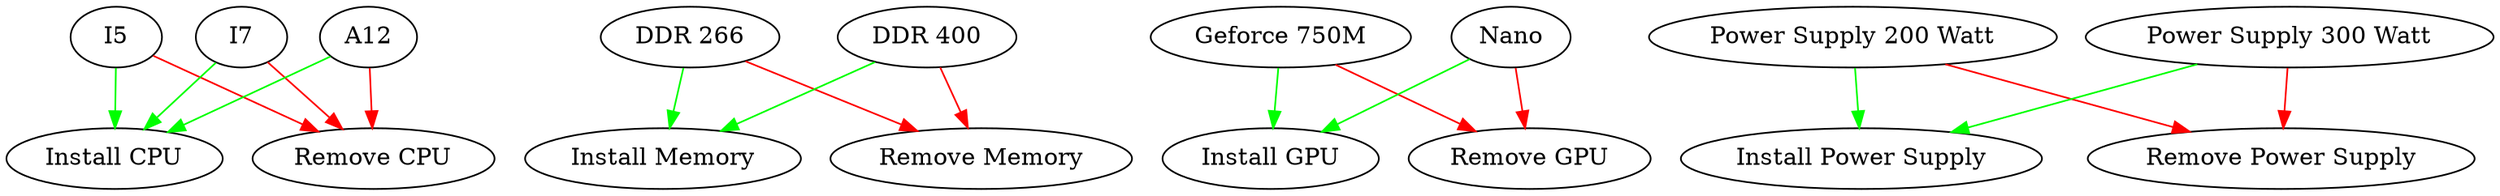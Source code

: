 digraph itemgraph { 
"I5"->"Install CPU"[color=green];
"I5"->"Remove CPU"[color=red];
"I7"->"Install CPU"[color=green];
"I7"->"Remove CPU"[color=red];
"A12"->"Install CPU"[color=green];
"A12"->"Remove CPU"[color=red];
"DDR 266"->"Install Memory"[color=green];
"DDR 266"->"Remove Memory"[color=red];
"DDR 400"->"Install Memory"[color=green];
"DDR 400"->"Remove Memory"[color=red];
"Geforce 750M"->"Install GPU"[color=green];
"Geforce 750M"->"Remove GPU"[color=red];
"Nano"->"Install GPU"[color=green];
"Nano"->"Remove GPU"[color=red];
"Power Supply 200 Watt"->"Install Power Supply"[color=green];
"Power Supply 200 Watt"->"Remove Power Supply"[color=red];
"Power Supply 300 Watt"->"Install Power Supply"[color=green];
"Power Supply 300 Watt"->"Remove Power Supply"[color=red];
}